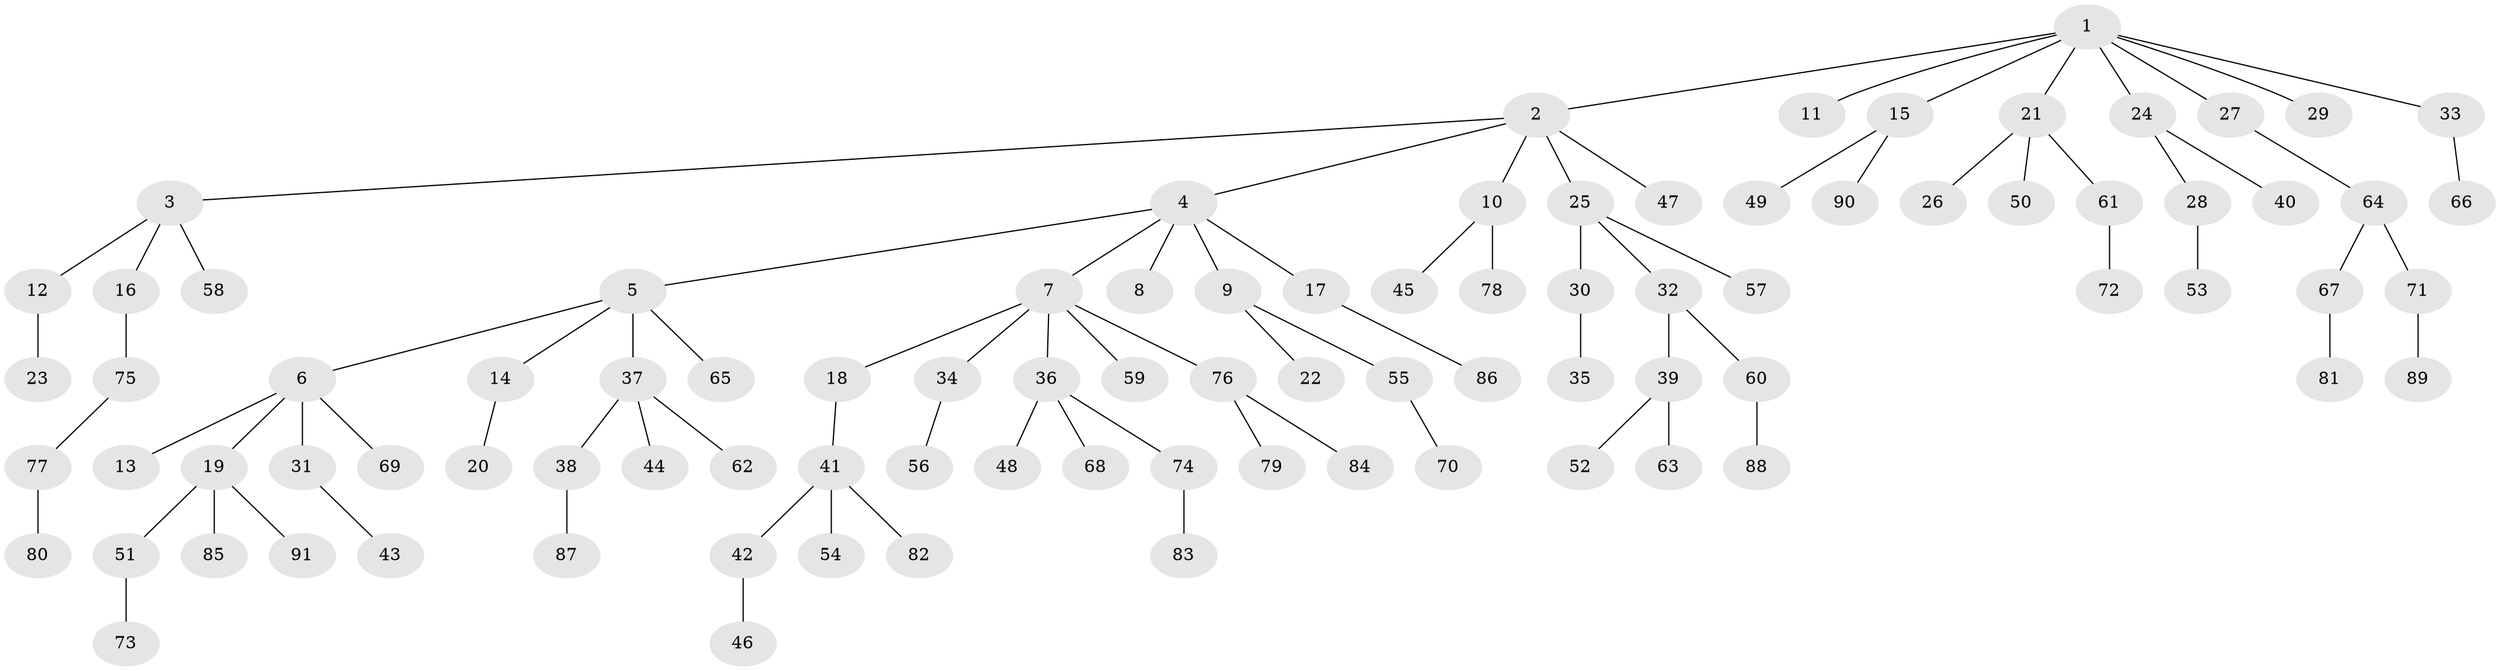 // Generated by graph-tools (version 1.1) at 2025/26/03/09/25 03:26:29]
// undirected, 91 vertices, 90 edges
graph export_dot {
graph [start="1"]
  node [color=gray90,style=filled];
  1;
  2;
  3;
  4;
  5;
  6;
  7;
  8;
  9;
  10;
  11;
  12;
  13;
  14;
  15;
  16;
  17;
  18;
  19;
  20;
  21;
  22;
  23;
  24;
  25;
  26;
  27;
  28;
  29;
  30;
  31;
  32;
  33;
  34;
  35;
  36;
  37;
  38;
  39;
  40;
  41;
  42;
  43;
  44;
  45;
  46;
  47;
  48;
  49;
  50;
  51;
  52;
  53;
  54;
  55;
  56;
  57;
  58;
  59;
  60;
  61;
  62;
  63;
  64;
  65;
  66;
  67;
  68;
  69;
  70;
  71;
  72;
  73;
  74;
  75;
  76;
  77;
  78;
  79;
  80;
  81;
  82;
  83;
  84;
  85;
  86;
  87;
  88;
  89;
  90;
  91;
  1 -- 2;
  1 -- 11;
  1 -- 15;
  1 -- 21;
  1 -- 24;
  1 -- 27;
  1 -- 29;
  1 -- 33;
  2 -- 3;
  2 -- 4;
  2 -- 10;
  2 -- 25;
  2 -- 47;
  3 -- 12;
  3 -- 16;
  3 -- 58;
  4 -- 5;
  4 -- 7;
  4 -- 8;
  4 -- 9;
  4 -- 17;
  5 -- 6;
  5 -- 14;
  5 -- 37;
  5 -- 65;
  6 -- 13;
  6 -- 19;
  6 -- 31;
  6 -- 69;
  7 -- 18;
  7 -- 34;
  7 -- 36;
  7 -- 59;
  7 -- 76;
  9 -- 22;
  9 -- 55;
  10 -- 45;
  10 -- 78;
  12 -- 23;
  14 -- 20;
  15 -- 49;
  15 -- 90;
  16 -- 75;
  17 -- 86;
  18 -- 41;
  19 -- 51;
  19 -- 85;
  19 -- 91;
  21 -- 26;
  21 -- 50;
  21 -- 61;
  24 -- 28;
  24 -- 40;
  25 -- 30;
  25 -- 32;
  25 -- 57;
  27 -- 64;
  28 -- 53;
  30 -- 35;
  31 -- 43;
  32 -- 39;
  32 -- 60;
  33 -- 66;
  34 -- 56;
  36 -- 48;
  36 -- 68;
  36 -- 74;
  37 -- 38;
  37 -- 44;
  37 -- 62;
  38 -- 87;
  39 -- 52;
  39 -- 63;
  41 -- 42;
  41 -- 54;
  41 -- 82;
  42 -- 46;
  51 -- 73;
  55 -- 70;
  60 -- 88;
  61 -- 72;
  64 -- 67;
  64 -- 71;
  67 -- 81;
  71 -- 89;
  74 -- 83;
  75 -- 77;
  76 -- 79;
  76 -- 84;
  77 -- 80;
}
